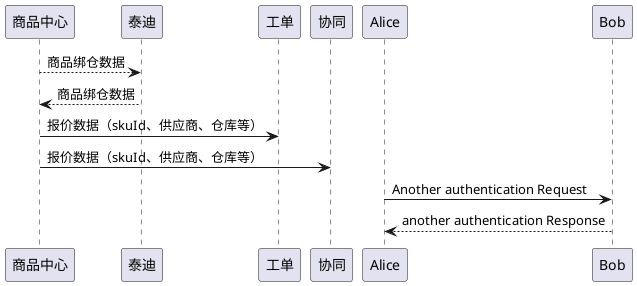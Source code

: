 @startuml

商品中心 --> 泰迪: 商品绑仓数据
泰迪 --> 商品中心: 商品绑仓数据
商品中心 -> 工单: 报价数据（skuId、供应商、仓库等）
商品中心 -> 协同: 报价数据（skuId、供应商、仓库等）
Alice -> Bob: Another authentication Request
Alice <-- Bob: another authentication Response
@enduml